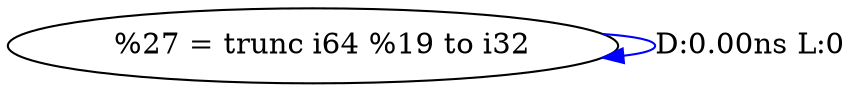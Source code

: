 digraph {
Node0x41cef70[label="  %27 = trunc i64 %19 to i32"];
Node0x41cef70 -> Node0x41cef70[label="D:0.00ns L:0",color=blue];
}
